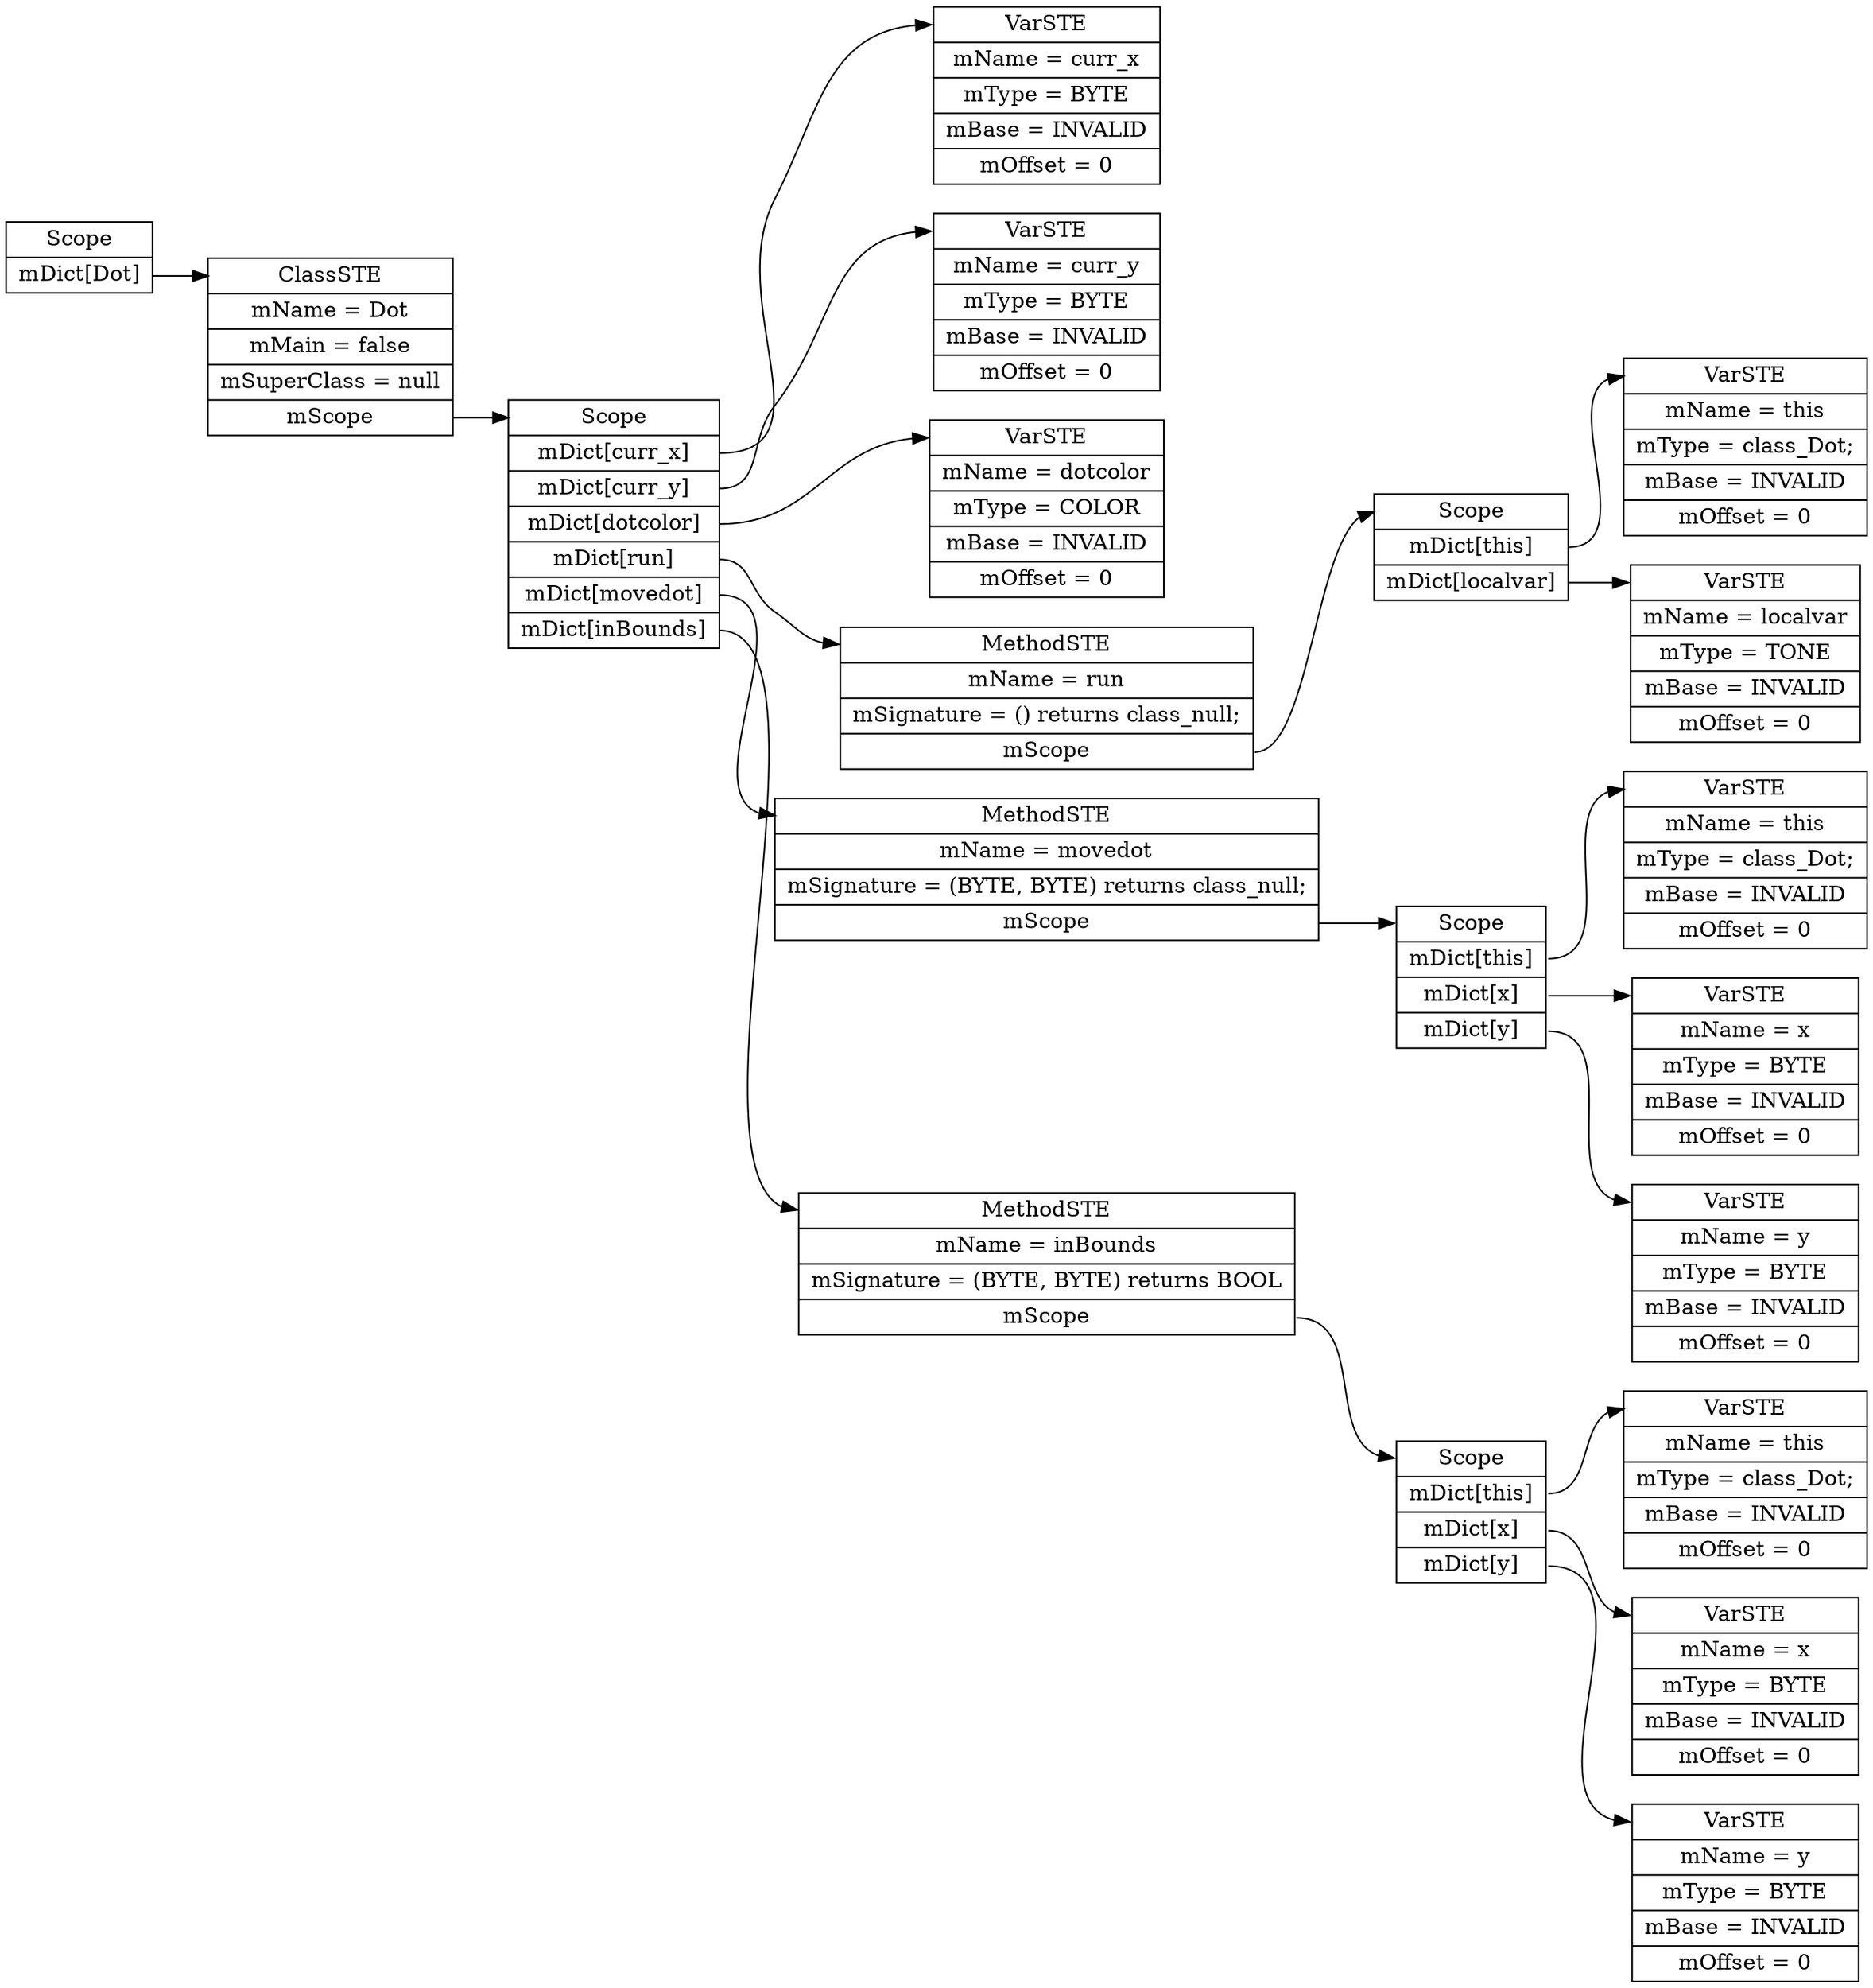 digraph SymTable {
	graph [rankdir="LR"];
	node [shape=record];
	0 [label=" <f0> Scope | <f1> mDict\[Dot\] "];
	0:<f1> -> 1:<f0>;
	1 [label=" <f0> ClassSTE | <f1> mName = Dot| <f2> mMain = false| <f3> mSuperClass = null| <f4> mScope "];
	1:<f4> -> 2:<f0>;
	2 [label=" <f0> Scope | <f1> mDict\[curr_x\] | <f2> mDict\[curr_y\] | <f3> mDict\[dotcolor\] | <f4> mDict\[run\] | <f5> mDict\[movedot\] | <f6> mDict\[inBounds\] "];
	2:<f1> -> 3:<f0>;
	3 [label=" <f0> VarSTE | <f1> mName = curr_x| <f2> mType = BYTE| <f3> mBase = INVALID| <f4> mOffset = 0"];
	2:<f2> -> 4:<f0>;
	4 [label=" <f0> VarSTE | <f1> mName = curr_y| <f2> mType = BYTE| <f3> mBase = INVALID| <f4> mOffset = 0"];
	2:<f3> -> 5:<f0>;
	5 [label=" <f0> VarSTE | <f1> mName = dotcolor| <f2> mType = COLOR| <f3> mBase = INVALID| <f4> mOffset = 0"];
	2:<f4> -> 6:<f0>;
	6 [label=" <f0> MethodSTE | <f1> mName = run| <f2> mSignature = () returns class_null;| <f3> mScope "];
	6:<f3> -> 7:<f0>;
	7 [label=" <f0> Scope | <f1> mDict\[this\] | <f2> mDict\[localvar\] "];
	7:<f1> -> 8:<f0>;
	8 [label=" <f0> VarSTE | <f1> mName = this| <f2> mType = class_Dot;| <f3> mBase = INVALID| <f4> mOffset = 0"];
	7:<f2> -> 9:<f0>;
	9 [label=" <f0> VarSTE | <f1> mName = localvar| <f2> mType = TONE| <f3> mBase = INVALID| <f4> mOffset = 0"];
	2:<f5> -> 10:<f0>;
	10 [label=" <f0> MethodSTE | <f1> mName = movedot| <f2> mSignature = (BYTE, BYTE) returns class_null;| <f3> mScope "];
	10:<f3> -> 11:<f0>;
	11 [label=" <f0> Scope | <f1> mDict\[this\] | <f2> mDict\[x\] | <f3> mDict\[y\] "];
	11:<f1> -> 12:<f0>;
	12 [label=" <f0> VarSTE | <f1> mName = this| <f2> mType = class_Dot;| <f3> mBase = INVALID| <f4> mOffset = 0"];
	11:<f2> -> 13:<f0>;
	13 [label=" <f0> VarSTE | <f1> mName = x| <f2> mType = BYTE| <f3> mBase = INVALID| <f4> mOffset = 0"];
	11:<f3> -> 14:<f0>;
	14 [label=" <f0> VarSTE | <f1> mName = y| <f2> mType = BYTE| <f3> mBase = INVALID| <f4> mOffset = 0"];
	2:<f6> -> 15:<f0>;
	15 [label=" <f0> MethodSTE | <f1> mName = inBounds| <f2> mSignature = (BYTE, BYTE) returns BOOL| <f3> mScope "];
	15:<f3> -> 16:<f0>;
	16 [label=" <f0> Scope | <f1> mDict\[this\] | <f2> mDict\[x\] | <f3> mDict\[y\] "];
	16:<f1> -> 17:<f0>;
	17 [label=" <f0> VarSTE | <f1> mName = this| <f2> mType = class_Dot;| <f3> mBase = INVALID| <f4> mOffset = 0"];
	16:<f2> -> 18:<f0>;
	18 [label=" <f0> VarSTE | <f1> mName = x| <f2> mType = BYTE| <f3> mBase = INVALID| <f4> mOffset = 0"];
	16:<f3> -> 19:<f0>;
	19 [label=" <f0> VarSTE | <f1> mName = y| <f2> mType = BYTE| <f3> mBase = INVALID| <f4> mOffset = 0"];
}
